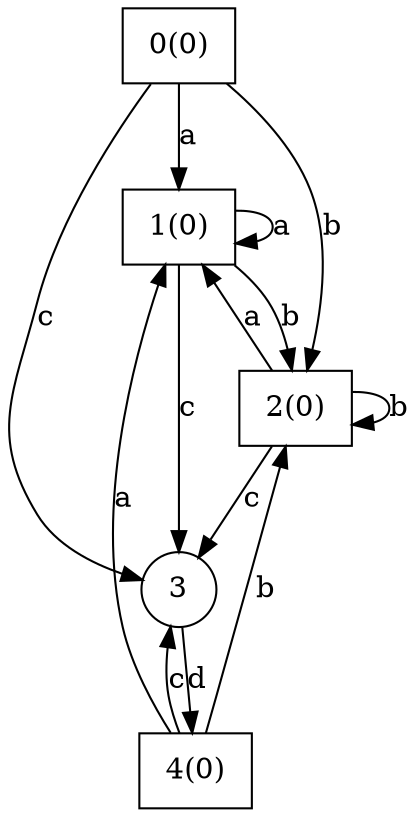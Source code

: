 digraph simple_regex {	0 -> 1[label="a"]
	0 -> 2[label="b"]
	0 -> 3[label="c"]
	1 -> 1[label="a"]
	1 -> 2[label="b"]
	1 -> 3[label="c"]
	2 -> 1[label="a"]
	2 -> 2[label="b"]
	2 -> 3[label="c"]
	3 -> 4[label="d"]
	4 -> 1[label="a"]
	4 -> 2[label="b"]
	4 -> 3[label="c"]0[shape=box,label="0(0)"]
1[shape=box,label="1(0)"]
2[shape=box,label="2(0)"]
3[shape=circle,label=3]
4[shape=box,label="4(0)"]}
